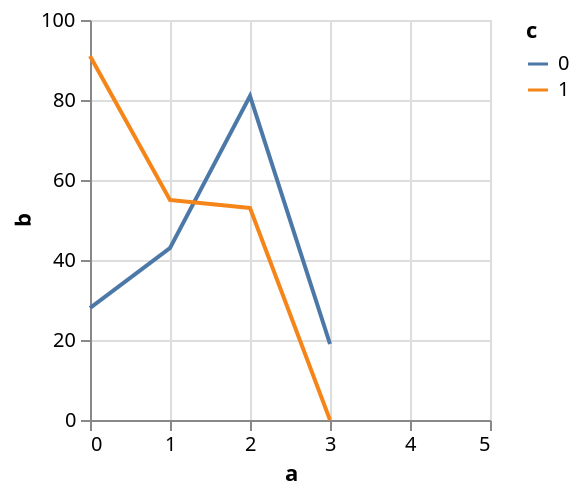 {
  "$schema": "https://vega.github.io/schema/vega-lite/v5.json",
  "data": {
    "values": [
      { "a": 0, "b": 28, "c": 0 },
      { "a": 0, "b": 91, "c": 1 },
      { "a": 1, "b": 43, "c": 0 },
      { "a": 1, "b": 55, "c": 1 },
      { "a": 2, "b": 81, "c": 0 },
      { "a": 2, "b": 53, "c": 1 },
      { "a": 3, "b": 19, "c": 0 }
    ]
  },
  "transform": [
    {
      "impute": "b",
      "key": "a",
      "value": 0,
      "groupby": ["c"]
    }
  ],
  "mark": "line",
  "encoding": {
    "x": { "field": "a", "type": "quantitative", "scale": { "nice": 1 } },
    "y": { "field": "b", "type": "quantitative" },
    "color": { "field": "c", "type": "nominal" }
  }
}
